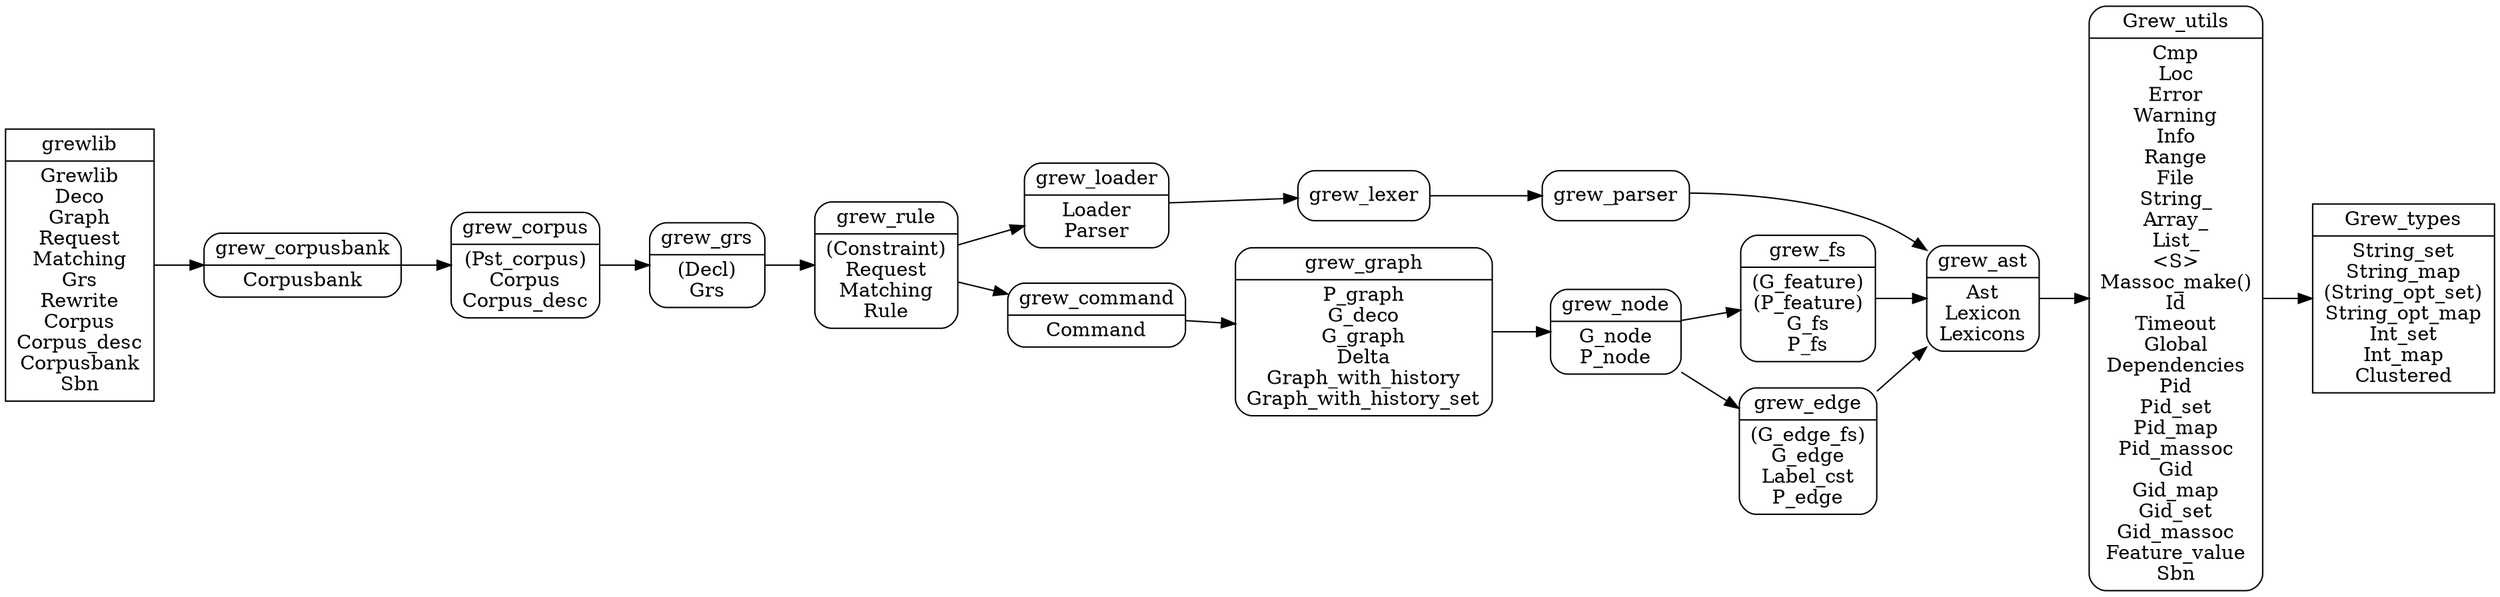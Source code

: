 digraph grew {
  node [shape=Mrecord];
  rankdir = LR;
  Grew_types [fillcolor=yellow, shape=record, label="Grew_types|String_set\nString_map\n(String_opt_set)\nString_opt_map\nInt_set\nInt_map\nClustered"]
  Grew_utils [label="Grew_utils|Cmp\nLoc\nError\nWarning\nInfo\nRange\nFile\nString_\nArray_\nList_\n&lt;S&gt;\nMassoc_make()\nId\nTimeout\nGlobal\nDependencies\nPid\nPid_set\nPid_map\nPid_massoc\nGid\nGid_map\nGid_set\nGid_massoc\nFeature_value\nSbn"]
  grew_ast [label="grew_ast|Ast\nLexicon\nLexicons"]
  grew_loader [label="grew_loader|Loader\nParser"]
  grew_fs [label="grew_fs|(G_feature)\n(P_feature)\nG_fs\nP_fs"]
  grew_edge [label="grew_edge|(G_edge_fs)\nG_edge\nLabel_cst\nP_edge"]
  grew_node [label="grew_node|G_node\nP_node"]
  grew_command [label="grew_command|Command"]
  grew_graph [label="grew_graph|P_graph\nG_deco\nG_graph\nDelta\nGraph_with_history\nGraph_with_history_set"]
  grew_rule [label="grew_rule|(Constraint)\nRequest\nMatching\nRule"]
  grew_grs [label="grew_grs|(Decl)\nGrs"]
  grew_corpus [label="grew_corpus|(Pst_corpus)\nCorpus\nCorpus_desc"]
  grew_corpusbank [label="grew_corpusbank|Corpusbank"]
  grewlib [fillcolor=yellow, shape=record, label="grewlib|Grewlib\nDeco\nGraph\nRequest\nMatching\nGrs\nRewrite\nCorpus\nCorpus_desc\nCorpusbank\nSbn"]
grew_ast -> Grew_utils -> Grew_types
grew_edge -> grew_ast
grew_fs -> grew_ast
grew_command -> grew_graph
grew_node -> grew_edge
grew_node -> grew_fs
grew_graph -> grew_node
grew_rule -> grew_command
grew_grs -> grew_rule
grew_rule -> grew_loader -> grew_lexer -> grew_parser -> grew_ast
grew_corpus -> grew_grs
grew_corpusbank -> grew_corpus
grewlib -> grew_corpusbank

}



